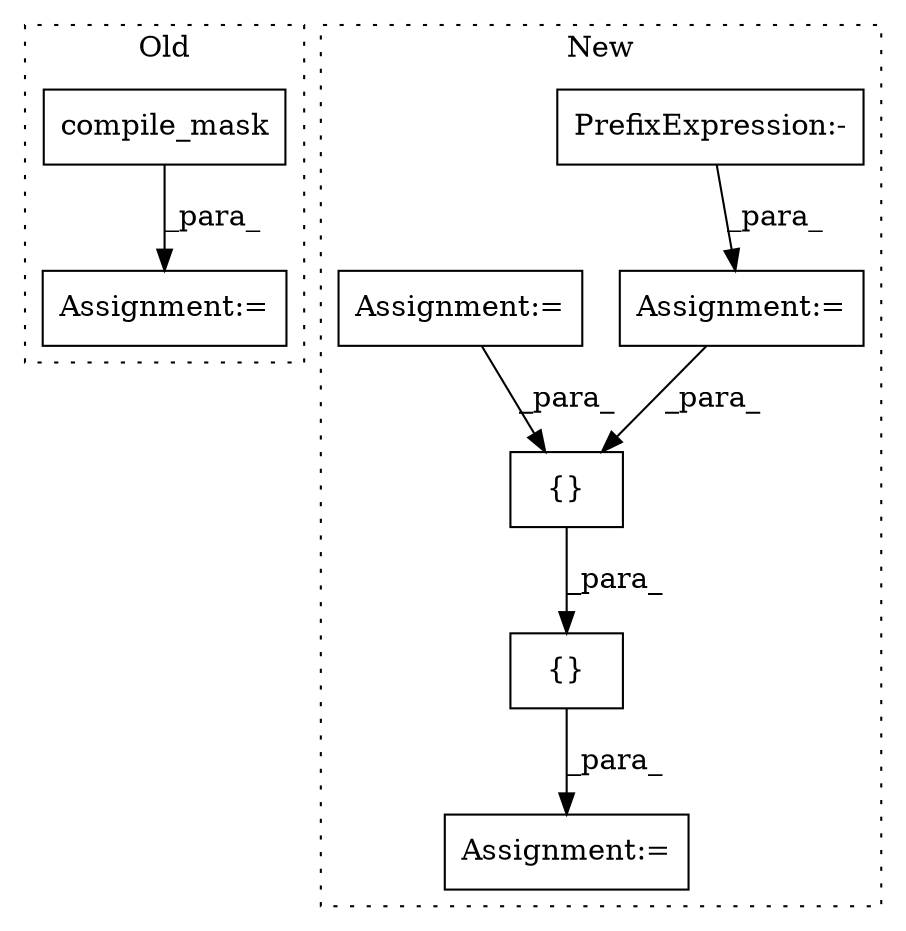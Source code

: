 digraph G {
subgraph cluster0 {
1 [label="compile_mask" a="32" s="12088,12106" l="13,1" shape="box"];
3 [label="Assignment:=" a="7" s="12082" l="1" shape="box"];
label = "Old";
style="dotted";
}
subgraph cluster1 {
2 [label="{}" a="4" s="11727,11745" l="1,1" shape="box"];
4 [label="Assignment:=" a="7" s="11694" l="1" shape="box"];
5 [label="{}" a="4" s="11728,11738" l="1,1" shape="box"];
6 [label="PrefixExpression:-" a="38" s="11701" l="1" shape="box"];
7 [label="Assignment:=" a="7" s="11198" l="4" shape="box"];
8 [label="Assignment:=" a="7" s="11717" l="1" shape="box"];
label = "New";
style="dotted";
}
1 -> 3 [label="_para_"];
2 -> 8 [label="_para_"];
4 -> 5 [label="_para_"];
5 -> 2 [label="_para_"];
6 -> 4 [label="_para_"];
7 -> 5 [label="_para_"];
}